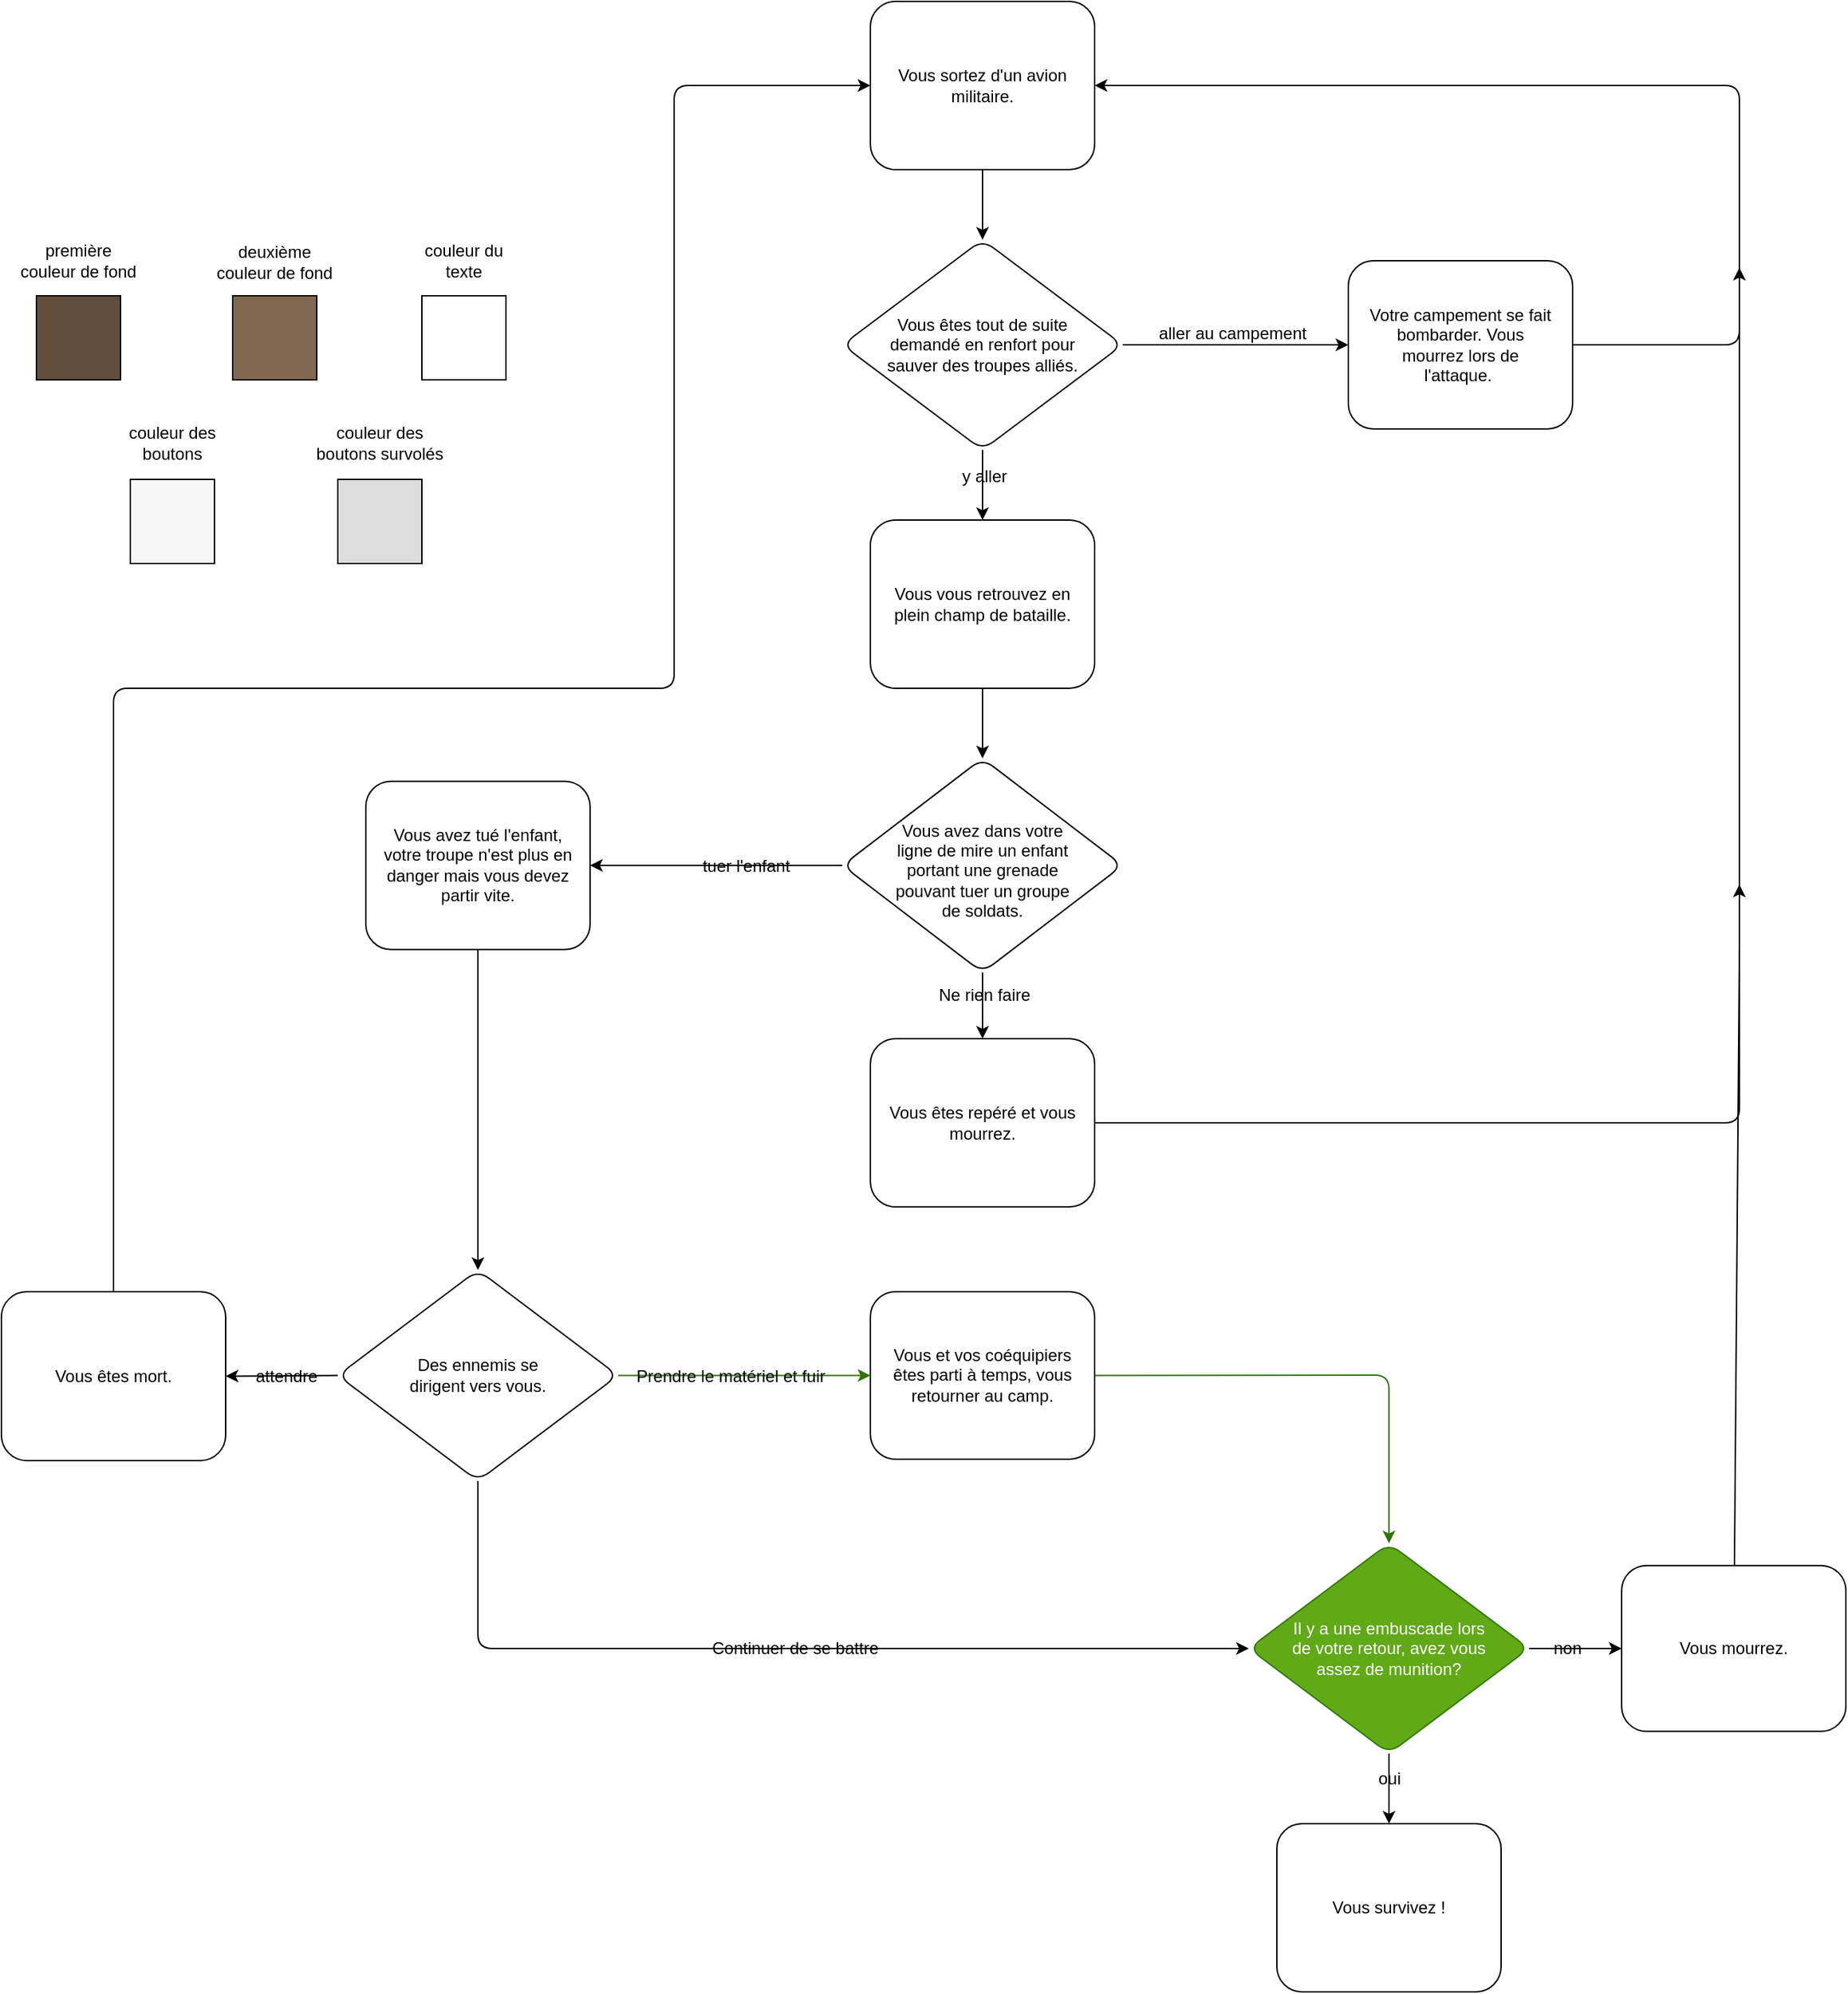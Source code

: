 <mxfile>
    <diagram id="eNtGyqN4dOYOyLzAcSKM" name="Page-1">
        <mxGraphModel dx="1204" dy="790" grid="1" gridSize="10" guides="1" tooltips="1" connect="1" arrows="1" fold="1" page="1" pageScale="1" pageWidth="827" pageHeight="1169" math="0" shadow="0">
            <root>
                <mxCell id="0"/>
                <mxCell id="1" parent="0"/>
                <mxCell id="7" value="&lt;font style=&quot;font-size: 25px&quot;&gt;&lt;span style=&quot;box-sizing: border-box ; font-weight: bolder ; color: rgb(255 , 255 , 255) ; font-family: &amp;#34;roboto slab&amp;#34; , serif&quot;&gt;Genre:&lt;/span&gt;&lt;span style=&quot;color: rgb(255 , 255 , 255) ; font-family: &amp;#34;roboto slab&amp;#34; , serif&quot;&gt;&amp;nbsp;Militaire&lt;/span&gt;&lt;br style=&quot;box-sizing: border-box ; color: rgb(255 , 255 , 255) ; font-family: &amp;#34;roboto slab&amp;#34; , serif&quot;&gt;&lt;span style=&quot;box-sizing: border-box ; font-weight: bolder ; color: rgb(255 , 255 , 255) ; font-family: &amp;#34;roboto slab&amp;#34; , serif&quot;&gt;Inspiration: &lt;/span&gt;&lt;span style=&quot;box-sizing: border-box ; color: rgb(255 , 255 , 255) ; font-family: &amp;#34;roboto slab&amp;#34; , serif&quot;&gt;Tireur d'élite américain&lt;/span&gt;&lt;br style=&quot;box-sizing: border-box ; color: rgb(255 , 255 , 255) ; font-family: &amp;#34;roboto slab&amp;#34; , serif&quot;&gt;&lt;span style=&quot;box-sizing: border-box ; color: rgb(255 , 255 , 255) ; font-family: &amp;#34;roboto slab&amp;#34; , serif&quot;&gt;&lt;span style=&quot;font-weight: bolder&quot;&gt;Nom:&amp;nbsp;&lt;/span&gt;Ligne de mire&lt;/span&gt;&lt;/font&gt;" style="text;html=1;align=center;verticalAlign=middle;resizable=0;points=[];autosize=1;strokeColor=none;fillColor=none;" parent="1" vertex="1">
                    <mxGeometry x="55" y="115" width="380" height="60" as="geometry"/>
                </mxCell>
                <mxCell id="9" value="" style="rounded=0;whiteSpace=wrap;html=1;labelBackgroundColor=none;fillColor=#604E3D;" parent="1" vertex="1">
                    <mxGeometry x="75" y="250" width="60" height="60" as="geometry"/>
                </mxCell>
                <mxCell id="10" value="" style="rounded=0;whiteSpace=wrap;html=1;labelBackgroundColor=none;fillColor=#7f6950;" parent="1" vertex="1">
                    <mxGeometry x="215" y="250" width="60" height="60" as="geometry"/>
                </mxCell>
                <mxCell id="11" value="&lt;div style=&quot;font-size: 12px;&quot;&gt;&lt;span style=&quot;font-size: 12px;&quot;&gt;première couleur de fond&lt;/span&gt;&lt;/div&gt;" style="text;html=1;strokeColor=none;fillColor=none;align=center;verticalAlign=middle;whiteSpace=wrap;rounded=0;labelBackgroundColor=none;fontSize=12;" parent="1" vertex="1">
                    <mxGeometry x="60" y="210" width="90" height="30" as="geometry"/>
                </mxCell>
                <mxCell id="12" value="&lt;div style=&quot;font-size: 12px;&quot;&gt;&lt;span style=&quot;font-size: 12px;&quot;&gt;deuxième couleur de fond&lt;/span&gt;&lt;/div&gt;" style="text;html=1;strokeColor=none;fillColor=none;align=center;verticalAlign=middle;whiteSpace=wrap;rounded=0;labelBackgroundColor=none;fontSize=12;spacingBottom=-1;" parent="1" vertex="1">
                    <mxGeometry x="200" y="210" width="90" height="30" as="geometry"/>
                </mxCell>
                <mxCell id="13" value="&lt;div style=&quot;font-size: 12px;&quot;&gt;&lt;span style=&quot;font-size: 12px;&quot;&gt;&lt;font style=&quot;font-size: 12px;&quot;&gt;couleur du texte&lt;/font&gt;&lt;/span&gt;&lt;/div&gt;" style="text;html=1;strokeColor=none;fillColor=none;align=center;verticalAlign=middle;whiteSpace=wrap;rounded=0;labelBackgroundColor=none;fontSize=12;" parent="1" vertex="1">
                    <mxGeometry x="340" y="210" width="80" height="30" as="geometry"/>
                </mxCell>
                <mxCell id="14" value="" style="rounded=0;whiteSpace=wrap;html=1;labelBackgroundColor=none;fillColor=#FFFFFF;fontColor=#FFFFFF;" parent="1" vertex="1">
                    <mxGeometry x="350" y="250" width="60" height="60" as="geometry"/>
                </mxCell>
                <mxCell id="15" value="" style="rounded=0;whiteSpace=wrap;html=1;labelBackgroundColor=none;fillColor=#F7F7F7;" parent="1" vertex="1">
                    <mxGeometry x="142" y="381" width="60" height="60" as="geometry"/>
                </mxCell>
                <mxCell id="17" value="couleur des boutons" style="text;html=1;strokeColor=none;fillColor=none;align=center;verticalAlign=middle;whiteSpace=wrap;rounded=0;labelBackgroundColor=none;fontSize=12;" parent="1" vertex="1">
                    <mxGeometry x="127" y="340" width="90" height="30" as="geometry"/>
                </mxCell>
                <mxCell id="19" value="couleur des boutons survolés" style="text;html=1;strokeColor=none;fillColor=none;align=center;verticalAlign=middle;whiteSpace=wrap;rounded=0;labelBackgroundColor=none;fontSize=12;" parent="1" vertex="1">
                    <mxGeometry x="270" y="340" width="100" height="30" as="geometry"/>
                </mxCell>
                <mxCell id="20" value="" style="rounded=0;whiteSpace=wrap;html=1;labelBackgroundColor=none;fillColor=#dddddd;" parent="1" vertex="1">
                    <mxGeometry x="290" y="381" width="60" height="60" as="geometry"/>
                </mxCell>
                <mxCell id="26" style="edgeStyle=none;html=1;exitX=1;exitY=0.5;exitDx=0;exitDy=0;entryX=0;entryY=0.5;entryDx=0;entryDy=0;fontSize=12;fontColor=#FFFFFF;" parent="1" source="21" target="25" edge="1">
                    <mxGeometry relative="1" as="geometry"/>
                </mxCell>
                <mxCell id="27" value="aller au campement" style="edgeLabel;html=1;align=center;verticalAlign=middle;resizable=0;points=[];fontSize=12;fontColor=default;spacingLeft=20;spacingRight=28;spacingTop=0;spacing=2;spacingBottom=25;labelBackgroundColor=none;" parent="26" vertex="1" connectable="0">
                    <mxGeometry x="0.397" y="-4" relative="1" as="geometry">
                        <mxPoint x="-31" as="offset"/>
                    </mxGeometry>
                </mxCell>
                <mxCell id="33" style="edgeStyle=none;html=1;exitX=0.5;exitY=1;exitDx=0;exitDy=0;entryX=0.5;entryY=0;entryDx=0;entryDy=0;fontSize=12;fontColor=#FFFFFF;" parent="1" source="21" target="22" edge="1">
                    <mxGeometry relative="1" as="geometry"/>
                </mxCell>
                <mxCell id="34" value="y aller" style="edgeLabel;html=1;align=center;verticalAlign=middle;resizable=0;points=[];fontSize=12;fontColor=default;labelBackgroundColor=none;" parent="33" vertex="1" connectable="0">
                    <mxGeometry x="-0.256" y="1" relative="1" as="geometry">
                        <mxPoint as="offset"/>
                    </mxGeometry>
                </mxCell>
                <mxCell id="21" value="&lt;font style=&quot;font-size: 12px&quot;&gt;Vous êtes tout de suite demandé en renfort pour sauver des troupes alliés.&lt;/font&gt;" style="rhombus;whiteSpace=wrap;html=1;labelBackgroundColor=none;fillColor=#FFFFFF;labelBorderColor=none;fontColor=#000000;fontSize=12;spacingLeft=20;spacingRight=20;rounded=1;" parent="1" vertex="1">
                    <mxGeometry x="650" y="210" width="200" height="150" as="geometry"/>
                </mxCell>
                <mxCell id="37" style="edgeStyle=none;html=1;exitX=0.5;exitY=1;exitDx=0;exitDy=0;entryX=0.5;entryY=0;entryDx=0;entryDy=0;fontSize=12;fontColor=#FFFFFF;" parent="1" source="22" target="36" edge="1">
                    <mxGeometry relative="1" as="geometry"/>
                </mxCell>
                <mxCell id="22" value="Vous vous retrouvez en plein champ de bataille." style="rounded=1;whiteSpace=wrap;html=1;labelBackgroundColor=none;fillColor=#FFFFFF;fontColor=#000000;spacingLeft=12;spacingRight=12;" parent="1" vertex="1">
                    <mxGeometry x="670" y="410" width="160" height="120" as="geometry"/>
                </mxCell>
                <mxCell id="32" style="edgeStyle=none;html=1;exitX=1;exitY=0.5;exitDx=0;exitDy=0;entryX=1;entryY=0.5;entryDx=0;entryDy=0;fontSize=12;fontColor=#FFFFFF;" parent="1" source="25" target="29" edge="1">
                    <mxGeometry relative="1" as="geometry">
                        <Array as="points">
                            <mxPoint x="1290" y="285"/>
                            <mxPoint x="1290" y="100"/>
                        </Array>
                    </mxGeometry>
                </mxCell>
                <mxCell id="25" value="Votre campement se fait bombarder. Vous mourrez lors de l'attaque.&amp;nbsp;" style="rounded=1;whiteSpace=wrap;html=1;labelBackgroundColor=none;fillColor=#FFFFFF;fontColor=#000000;spacingLeft=10;spacingRight=10;" parent="1" vertex="1">
                    <mxGeometry x="1011" y="225" width="160" height="120" as="geometry"/>
                </mxCell>
                <mxCell id="31" style="edgeStyle=none;html=1;exitX=0.5;exitY=1;exitDx=0;exitDy=0;entryX=0.5;entryY=0;entryDx=0;entryDy=0;fontSize=12;fontColor=#FFFFFF;" parent="1" source="29" target="21" edge="1">
                    <mxGeometry relative="1" as="geometry"/>
                </mxCell>
                <mxCell id="29" value="Vous sortez d'un avion militaire." style="rounded=1;whiteSpace=wrap;html=1;labelBackgroundColor=none;fillColor=#FFFFFF;fontColor=#000000;" parent="1" vertex="1">
                    <mxGeometry x="670" y="40" width="160" height="120" as="geometry"/>
                </mxCell>
                <mxCell id="47" style="edgeStyle=none;html=1;exitX=0;exitY=0.5;exitDx=0;exitDy=0;entryX=1;entryY=0.5;entryDx=0;entryDy=0;fontSize=12;fontColor=#FFFFFF;" parent="1" source="36" target="46" edge="1">
                    <mxGeometry relative="1" as="geometry"/>
                </mxCell>
                <mxCell id="48" value="tuer l'enfant" style="edgeLabel;html=1;align=center;verticalAlign=middle;resizable=0;points=[];fontSize=12;fontColor=default;labelBackgroundColor=none;" parent="47" vertex="1" connectable="0">
                    <mxGeometry x="-0.343" y="1" relative="1" as="geometry">
                        <mxPoint x="-10" y="-1" as="offset"/>
                    </mxGeometry>
                </mxCell>
                <mxCell id="79" style="edgeStyle=none;html=1;exitX=0.5;exitY=1;exitDx=0;exitDy=0;entryX=0.5;entryY=0;entryDx=0;entryDy=0;fontSize=12;fontColor=#FFFFFF;" parent="1" source="36" target="78" edge="1">
                    <mxGeometry relative="1" as="geometry"/>
                </mxCell>
                <mxCell id="80" value="Ne rien faire" style="edgeLabel;html=1;align=center;verticalAlign=middle;resizable=0;points=[];fontSize=12;fontColor=default;labelBackgroundColor=none;" parent="79" vertex="1" connectable="0">
                    <mxGeometry x="-0.325" y="1" relative="1" as="geometry">
                        <mxPoint as="offset"/>
                    </mxGeometry>
                </mxCell>
                <mxCell id="36" value="Vous avez dans votre ligne de mire un enfant portant une grenade pouvant tuer un groupe de soldats." style="rhombus;whiteSpace=wrap;html=1;labelBackgroundColor=none;fillColor=#FFFFFF;labelBorderColor=none;fontColor=#000000;fontSize=12;spacingLeft=35;spacingRight=35;rounded=1;spacingTop=8;" parent="1" vertex="1">
                    <mxGeometry x="650" y="580" width="200" height="152.75" as="geometry"/>
                </mxCell>
                <mxCell id="50" style="edgeStyle=none;html=1;exitX=0.5;exitY=1;exitDx=0;exitDy=0;entryX=0.5;entryY=0;entryDx=0;entryDy=0;fontSize=12;fontColor=#FFFFFF;" parent="1" source="46" target="49" edge="1">
                    <mxGeometry relative="1" as="geometry"/>
                </mxCell>
                <mxCell id="46" value="Vous avez tué l'enfant, votre troupe n'est plus en danger mais vous devez partir vite." style="rounded=1;whiteSpace=wrap;html=1;labelBackgroundColor=none;fillColor=#FFFFFF;fontColor=#000000;spacingLeft=10;spacingRight=10;" parent="1" vertex="1">
                    <mxGeometry x="310" y="596.37" width="160" height="120" as="geometry"/>
                </mxCell>
                <mxCell id="55" style="edgeStyle=none;html=1;exitX=1;exitY=0.5;exitDx=0;exitDy=0;entryX=0;entryY=0.5;entryDx=0;entryDy=0;fontSize=12;fontColor=#FFFFFF;fillColor=#60a917;strokeColor=#2D7600;" parent="1" source="49" target="52" edge="1">
                    <mxGeometry relative="1" as="geometry"/>
                </mxCell>
                <mxCell id="82" value="Prendre le matériel et fuir" style="edgeLabel;html=1;align=center;verticalAlign=middle;resizable=0;points=[];fontSize=12;fontColor=default;labelBackgroundColor=none;" parent="55" vertex="1" connectable="0">
                    <mxGeometry x="-0.116" relative="1" as="geometry">
                        <mxPoint as="offset"/>
                    </mxGeometry>
                </mxCell>
                <mxCell id="56" style="edgeStyle=none;html=1;exitX=0.5;exitY=1;exitDx=0;exitDy=0;entryX=0;entryY=0.5;entryDx=0;entryDy=0;fontSize=12;fontColor=#FFFFFF;" parent="1" source="49" target="61" edge="1">
                    <mxGeometry relative="1" as="geometry">
                        <Array as="points">
                            <mxPoint x="390" y="1215"/>
                        </Array>
                    </mxGeometry>
                </mxCell>
                <mxCell id="57" value="Continuer de se battre" style="edgeLabel;html=1;align=center;verticalAlign=middle;resizable=0;points=[];fontSize=12;fontColor=default;labelBackgroundColor=none;" parent="56" vertex="1" connectable="0">
                    <mxGeometry x="0.044" relative="1" as="geometry">
                        <mxPoint x="-4" as="offset"/>
                    </mxGeometry>
                </mxCell>
                <mxCell id="59" style="edgeStyle=none;html=1;exitX=0;exitY=0.5;exitDx=0;exitDy=0;entryX=1;entryY=0.5;entryDx=0;entryDy=0;fontSize=12;fontColor=#FFFFFF;" parent="1" source="49" target="54" edge="1">
                    <mxGeometry relative="1" as="geometry"/>
                </mxCell>
                <mxCell id="60" value="attendre" style="edgeLabel;html=1;align=center;verticalAlign=middle;resizable=0;points=[];fontSize=12;fontColor=default;labelBackgroundColor=none;" parent="59" vertex="1" connectable="0">
                    <mxGeometry x="-0.288" relative="1" as="geometry">
                        <mxPoint x="-9" as="offset"/>
                    </mxGeometry>
                </mxCell>
                <mxCell id="49" value="Des ennemis se dirigent vers vous." style="rhombus;whiteSpace=wrap;html=1;labelBackgroundColor=none;fillColor=#FFFFFF;labelBorderColor=none;fontColor=#000000;fontSize=12;spacingLeft=35;spacingRight=35;rounded=1;" parent="1" vertex="1">
                    <mxGeometry x="290" y="945" width="200" height="150.5" as="geometry"/>
                </mxCell>
                <mxCell id="83" style="edgeStyle=none;html=1;exitX=1;exitY=0.5;exitDx=0;exitDy=0;entryX=0.5;entryY=0;entryDx=0;entryDy=0;fontSize=12;fontColor=#FFFFFF;fillColor=#60a917;strokeColor=#2D7600;" parent="1" source="52" target="61" edge="1">
                    <mxGeometry relative="1" as="geometry">
                        <Array as="points">
                            <mxPoint x="1040" y="1020"/>
                        </Array>
                    </mxGeometry>
                </mxCell>
                <mxCell id="52" value="Vous et vos coéquipiers êtes parti à temps, vous retourner au camp." style="rounded=1;whiteSpace=wrap;html=1;labelBackgroundColor=none;fillColor=#FFFFFF;fontColor=#000000;spacingLeft=10;spacingRight=10;" parent="1" vertex="1">
                    <mxGeometry x="670" y="960.5" width="160" height="119.5" as="geometry"/>
                </mxCell>
                <mxCell id="70" style="edgeStyle=none;html=1;exitX=0.5;exitY=0;exitDx=0;exitDy=0;entryX=0;entryY=0.5;entryDx=0;entryDy=0;fontSize=12;fontColor=#FFFFFF;" parent="1" source="54" target="29" edge="1">
                    <mxGeometry relative="1" as="geometry">
                        <Array as="points">
                            <mxPoint x="130" y="530"/>
                            <mxPoint x="530" y="530"/>
                            <mxPoint x="530" y="100"/>
                        </Array>
                    </mxGeometry>
                </mxCell>
                <mxCell id="54" value="Vous êtes mort." style="rounded=1;whiteSpace=wrap;html=1;labelBackgroundColor=none;fillColor=#FFFFFF;fontColor=#000000;" parent="1" vertex="1">
                    <mxGeometry x="50" y="960.5" width="160" height="120.5" as="geometry"/>
                </mxCell>
                <mxCell id="65" style="edgeStyle=none;html=1;exitX=0.5;exitY=1;exitDx=0;exitDy=0;entryX=0.5;entryY=0;entryDx=0;entryDy=0;fontSize=12;fontColor=#FFFFFF;" parent="1" source="61" target="63" edge="1">
                    <mxGeometry relative="1" as="geometry"/>
                </mxCell>
                <mxCell id="66" value="oui" style="edgeLabel;html=1;align=center;verticalAlign=middle;resizable=0;points=[];fontSize=12;fontColor=default;spacingRight=3;labelBackgroundColor=none;" parent="65" vertex="1" connectable="0">
                    <mxGeometry x="-0.294" y="1" relative="1" as="geometry">
                        <mxPoint as="offset"/>
                    </mxGeometry>
                </mxCell>
                <mxCell id="67" style="edgeStyle=none;html=1;exitX=1;exitY=0.5;exitDx=0;exitDy=0;entryX=0;entryY=0.5;entryDx=0;entryDy=0;fontSize=12;fontColor=#FFFFFF;" parent="1" source="61" target="64" edge="1">
                    <mxGeometry relative="1" as="geometry"/>
                </mxCell>
                <mxCell id="68" value="non" style="edgeLabel;html=1;align=center;verticalAlign=middle;resizable=0;points=[];fontSize=12;fontColor=default;spacingLeft=10;labelBackgroundColor=none;" parent="67" vertex="1" connectable="0">
                    <mxGeometry x="-0.353" relative="1" as="geometry">
                        <mxPoint as="offset"/>
                    </mxGeometry>
                </mxCell>
                <mxCell id="61" value="Il y a une embuscade lors de votre retour, avez vous assez de munition?" style="rhombus;whiteSpace=wrap;html=1;labelBackgroundColor=none;fillColor=#60a917;labelBorderColor=none;fontColor=#ffffff;fontSize=12;strokeColor=#2D7600;spacingLeft=25;spacingRight=25;rounded=1;" parent="1" vertex="1">
                    <mxGeometry x="940" y="1140" width="200" height="150" as="geometry"/>
                </mxCell>
                <mxCell id="63" value="Vous survivez !" style="rounded=1;whiteSpace=wrap;html=1;labelBackgroundColor=none;fillColor=#FFFFFF;fontColor=#000000;" parent="1" vertex="1">
                    <mxGeometry x="960" y="1340" width="160" height="120" as="geometry"/>
                </mxCell>
                <mxCell id="69" style="edgeStyle=none;html=1;exitX=0.528;exitY=0.002;exitDx=0;exitDy=0;fontSize=12;fontColor=#FFFFFF;exitPerimeter=0;" parent="1" edge="1">
                    <mxGeometry relative="1" as="geometry">
                        <mxPoint x="1290" y="230" as="targetPoint"/>
                        <Array as="points">
                            <mxPoint x="1290" y="720"/>
                        </Array>
                        <mxPoint x="1286.48" y="1156.117" as="sourcePoint"/>
                    </mxGeometry>
                </mxCell>
                <mxCell id="64" value="Vous mourrez." style="rounded=1;whiteSpace=wrap;html=1;labelBackgroundColor=none;fillColor=#FFFFFF;fontColor=#000000;" parent="1" vertex="1">
                    <mxGeometry x="1206" y="1155.88" width="160" height="118.25" as="geometry"/>
                </mxCell>
                <mxCell id="81" style="edgeStyle=none;html=1;exitX=1;exitY=0.5;exitDx=0;exitDy=0;fontSize=12;fontColor=#FFFFFF;" parent="1" source="78" edge="1">
                    <mxGeometry relative="1" as="geometry">
                        <mxPoint x="1290" y="670" as="targetPoint"/>
                        <Array as="points">
                            <mxPoint x="1290" y="840"/>
                        </Array>
                    </mxGeometry>
                </mxCell>
                <mxCell id="78" value="Vous êtes repéré et vous mourrez." style="rounded=1;whiteSpace=wrap;html=1;labelBackgroundColor=none;fillColor=#FFFFFF;fontColor=#000000;spacingLeft=10;spacingRight=10;" parent="1" vertex="1">
                    <mxGeometry x="670" y="780" width="160" height="120" as="geometry"/>
                </mxCell>
            </root>
        </mxGraphModel>
    </diagram>
</mxfile>